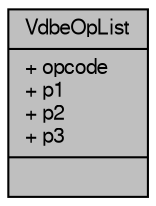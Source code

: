 digraph "VdbeOpList"
{
  edge [fontname="FreeSans",fontsize="10",labelfontname="FreeSans",labelfontsize="10"];
  node [fontname="FreeSans",fontsize="10",shape=record];
  Node1 [label="{VdbeOpList\n|+ opcode\l+ p1\l+ p2\l+ p3\l|}",height=0.2,width=0.4,color="black", fillcolor="grey75", style="filled", fontcolor="black"];
}
